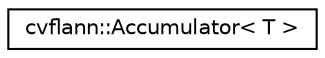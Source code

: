 digraph "Graphical Class Hierarchy"
{
 // LATEX_PDF_SIZE
  edge [fontname="Helvetica",fontsize="10",labelfontname="Helvetica",labelfontsize="10"];
  node [fontname="Helvetica",fontsize="10",shape=record];
  rankdir="LR";
  Node0 [label="cvflann::Accumulator\< T \>",height=0.2,width=0.4,color="black", fillcolor="white", style="filled",URL="$structcvflann_1_1_accumulator.html",tooltip=" "];
}
